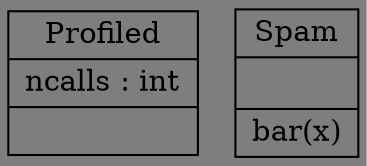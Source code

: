 digraph "classes_结构型模式-装饰者模式-类装饰器.py" {
rankdir=BT
bgcolor="#7e7e7e"
charset="utf-8"
"结构型模式-装饰者模式-类装饰器.Profiled" [color="black", fontcolor="black", label=<{Profiled|ncalls : int<br ALIGN="LEFT"/>|}>, shape="record", style="solid"];
"结构型模式-装饰者模式-类装饰器.Spam" [color="black", fontcolor="black", label=<{Spam|<br ALIGN="LEFT"/>|bar(x)<br ALIGN="LEFT"/>}>, shape="record", style="solid"];
}
